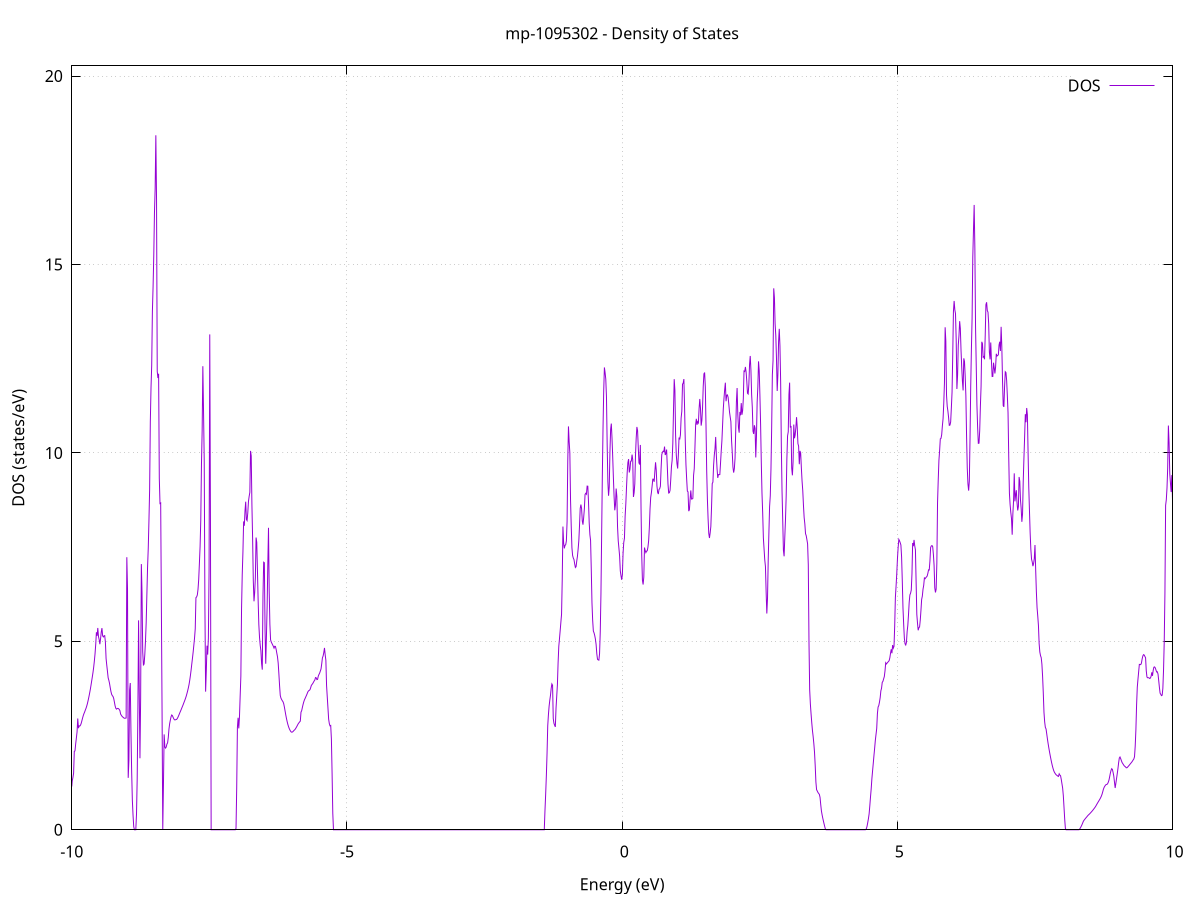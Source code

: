 set title 'mp-1095302 - Density of States'
set xlabel 'Energy (eV)'
set ylabel 'DOS (states/eV)'
set grid
set xrange [-10:10]
set yrange [0:20.269]
set xzeroaxis lt -1
set terminal png size 800,600
set output 'mp-1095302_dos_gnuplot.png'
plot '-' using 1:2 with lines title 'DOS'
-11.926200 0.000000
-11.913600 0.000000
-11.901100 0.000000
-11.888500 0.000000
-11.876000 0.000000
-11.863400 0.000000
-11.850800 0.000000
-11.838300 0.000000
-11.825700 0.000000
-11.813200 0.000000
-11.800600 0.000000
-11.788100 0.000000
-11.775500 0.000000
-11.762900 0.000000
-11.750400 0.000000
-11.737800 0.000000
-11.725300 0.000000
-11.712700 0.000000
-11.700100 0.000000
-11.687600 0.000000
-11.675000 0.000000
-11.662500 0.000000
-11.649900 0.000000
-11.637400 0.000000
-11.624800 0.000000
-11.612200 0.000000
-11.599700 0.000000
-11.587100 0.000000
-11.574600 0.000000
-11.562000 0.000000
-11.549400 0.000000
-11.536900 0.000000
-11.524300 0.000000
-11.511800 0.000000
-11.499200 0.000000
-11.486700 0.000000
-11.474100 0.000000
-11.461500 0.000000
-11.449000 0.000000
-11.436400 0.000000
-11.423900 0.000000
-11.411300 0.000000
-11.398700 0.000000
-11.386200 0.000000
-11.373600 0.000000
-11.361100 0.000000
-11.348500 0.000000
-11.336000 0.000000
-11.323400 0.000000
-11.310800 0.000000
-11.298300 0.000000
-11.285700 0.000000
-11.273200 0.000000
-11.260600 0.000000
-11.248000 0.000000
-11.235500 0.000000
-11.222900 0.000000
-11.210400 0.000000
-11.197800 0.000000
-11.185300 0.000000
-11.172700 0.000000
-11.160100 0.000000
-11.147600 0.000000
-11.135000 0.000000
-11.122500 0.000000
-11.109900 0.000000
-11.097400 0.000000
-11.084800 0.000000
-11.072200 0.000000
-11.059700 0.000000
-11.047100 0.000000
-11.034600 0.000000
-11.022000 0.000000
-11.009400 0.000000
-10.996900 0.000000
-10.984300 0.000000
-10.971800 0.000000
-10.959200 0.000000
-10.946700 0.000000
-10.934100 0.000000
-10.921500 0.000000
-10.909000 0.000000
-10.896400 0.000000
-10.883900 0.000000
-10.871300 0.000000
-10.858700 0.000000
-10.846200 0.000000
-10.833600 0.000000
-10.821100 0.000000
-10.808500 0.000000
-10.796000 0.000000
-10.783400 0.001900
-10.770800 0.268800
-10.758300 0.846300
-10.745700 1.133600
-10.733200 1.295500
-10.720600 1.533700
-10.708000 1.803100
-10.695500 2.099800
-10.682900 2.439000
-10.670400 2.681500
-10.657800 2.599900
-10.645300 2.637700
-10.632700 2.702700
-10.620100 2.768400
-10.607600 2.786500
-10.595000 2.846200
-10.582500 2.894200
-10.569900 2.961500
-10.557300 3.149400
-10.544800 3.613200
-10.532200 4.345500
-10.519700 4.712000
-10.507100 4.952400
-10.494600 5.365100
-10.482000 5.304400
-10.469400 5.204800
-10.456900 5.406000
-10.444300 5.802100
-10.431800 6.258100
-10.419200 6.241200
-10.406600 6.431800
-10.394100 6.621700
-10.381500 7.037300
-10.369000 9.420900
-10.356400 8.901500
-10.343900 7.819700
-10.331300 7.392600
-10.318700 6.806900
-10.306200 6.569900
-10.293600 6.564400
-10.281100 6.620800
-10.268500 6.576200
-10.255900 6.462800
-10.243400 6.499100
-10.230800 6.655800
-10.218300 6.967600
-10.205700 7.449800
-10.193200 7.878700
-10.180600 8.552600
-10.168000 9.383100
-10.155500 16.476000
-10.142900 3.713300
-10.130400 3.872000
-10.117800 4.105300
-10.105200 4.140500
-10.092700 4.322200
-10.080100 5.163800
-10.067600 6.886100
-10.055000 7.813600
-10.042500 22.031000
-10.029900 0.648600
-10.017300 0.826500
-10.004800 1.057700
-9.992200 1.295000
-9.979700 1.382200
-9.967100 1.502100
-9.954500 2.081300
-9.942000 2.093500
-9.929400 2.279200
-9.916900 2.435400
-9.904300 2.595300
-9.891800 2.952500
-9.879200 2.695600
-9.866600 2.756800
-9.854100 2.752500
-9.841500 2.776100
-9.829000 2.824200
-9.816400 2.894100
-9.803800 2.966800
-9.791300 3.030500
-9.778700 3.083000
-9.766200 3.126200
-9.753600 3.177900
-9.741100 3.225000
-9.728500 3.282200
-9.715900 3.350700
-9.703400 3.429700
-9.690800 3.515400
-9.678300 3.607300
-9.665700 3.706800
-9.653100 3.814800
-9.640600 3.931000
-9.628000 4.047400
-9.615500 4.167500
-9.602900 4.305200
-9.590400 4.471900
-9.577800 4.665100
-9.565200 4.918400
-9.552700 5.239800
-9.540100 5.146500
-9.527600 5.355200
-9.515000 5.125200
-9.502500 5.046200
-9.489900 4.924000
-9.477300 5.066000
-9.464800 5.246500
-9.452200 5.351200
-9.439700 5.147000
-9.427100 5.117000
-9.414500 5.145300
-9.402000 5.151300
-9.389400 4.983100
-9.376900 4.543600
-9.364300 4.365600
-9.351800 4.199700
-9.339200 4.031200
-9.326600 3.965900
-9.314100 3.881700
-9.301500 3.771700
-9.289000 3.670300
-9.276400 3.595800
-9.263800 3.559800
-9.251300 3.537700
-9.238700 3.486000
-9.226200 3.391900
-9.213600 3.292000
-9.201100 3.226800
-9.188500 3.201500
-9.175900 3.214700
-9.163400 3.221700
-9.150800 3.213300
-9.138300 3.193900
-9.125700 3.161700
-9.113100 3.070700
-9.100600 3.039900
-9.088000 3.012700
-9.075500 2.993900
-9.062900 2.979100
-9.050400 2.962400
-9.037800 2.958800
-9.025200 2.962100
-9.012700 2.965400
-9.000100 7.232500
-8.987600 6.388400
-8.975000 1.377000
-8.962400 1.842400
-8.949900 3.707400
-8.937300 3.894600
-8.924800 2.586200
-8.912200 1.537900
-8.899700 0.786500
-8.887100 0.382700
-8.874500 0.082900
-8.862000 0.000000
-8.849400 0.000000
-8.836900 0.000000
-8.824300 0.410500
-8.811700 1.358000
-8.799200 3.147400
-8.786600 5.556500
-8.774100 3.670200
-8.761500 1.898400
-8.749000 3.490200
-8.736400 7.049600
-8.723800 6.282500
-8.711300 4.721400
-8.698700 4.374500
-8.686200 4.396700
-8.673600 4.644100
-8.661000 5.008300
-8.648500 5.492500
-8.635900 6.230000
-8.623400 6.958700
-8.610800 7.466400
-8.598300 8.192400
-8.585700 9.021100
-8.573100 10.827600
-8.560600 11.730100
-8.548000 12.322700
-8.535500 13.753900
-8.522900 14.414800
-8.510300 15.237300
-8.497800 16.374100
-8.485200 17.021700
-8.472700 18.426800
-8.460100 16.713300
-8.447600 12.166800
-8.435000 11.986700
-8.422400 12.100800
-8.409900 9.326800
-8.397300 8.657300
-8.384800 8.670700
-8.372200 5.926400
-8.359600 3.100000
-8.347100 0.000000
-8.334500 1.205400
-8.322000 2.531100
-8.309400 2.200600
-8.296900 2.167300
-8.284300 2.195000
-8.271700 2.272400
-8.259200 2.306400
-8.246600 2.450400
-8.234100 2.675800
-8.221500 2.817700
-8.208900 2.914900
-8.196400 2.998600
-8.183800 3.045600
-8.171300 3.027100
-8.158700 2.982800
-8.146200 2.942600
-8.133600 2.917400
-8.121000 2.915700
-8.108500 2.924200
-8.095900 2.927300
-8.083400 2.951500
-8.070800 2.986800
-8.058300 3.028000
-8.045700 3.073100
-8.033100 3.119900
-8.020600 3.161200
-8.008000 3.206000
-7.995500 3.251900
-7.982900 3.296300
-7.970300 3.343500
-7.957800 3.392500
-7.945200 3.439600
-7.932700 3.491500
-7.920100 3.549100
-7.907600 3.615000
-7.895000 3.686100
-7.882400 3.764400
-7.869900 3.852100
-7.857300 3.963700
-7.844800 4.091500
-7.832200 4.236700
-7.819600 4.400000
-7.807100 4.555400
-7.794500 4.720500
-7.782000 4.903700
-7.769400 5.091000
-7.756900 5.332200
-7.744300 6.158200
-7.731700 6.178900
-7.719200 6.229000
-7.706600 6.379200
-7.694100 6.638600
-7.681500 7.067200
-7.668900 7.514800
-7.656400 8.215600
-7.643800 9.701200
-7.631300 10.582200
-7.618700 12.300300
-7.606200 11.097500
-7.593600 9.793100
-7.581000 5.892700
-7.568500 3.665000
-7.555900 4.217300
-7.543400 4.884000
-7.530800 4.648900
-7.518200 5.079100
-7.505700 6.857300
-7.493100 13.144200
-7.480600 8.235000
-7.468000 0.000000
-7.455500 0.000000
-7.442900 0.000000
-7.430300 0.000000
-7.417800 0.000000
-7.405200 0.000000
-7.392700 0.000000
-7.380100 0.000000
-7.367500 0.000000
-7.355000 0.000000
-7.342400 0.000000
-7.329900 0.000000
-7.317300 0.000000
-7.304800 0.000000
-7.292200 0.000000
-7.279600 0.000000
-7.267100 0.000000
-7.254500 0.000000
-7.242000 0.000000
-7.229400 0.000000
-7.216800 0.000000
-7.204300 0.000000
-7.191700 0.000000
-7.179200 0.000000
-7.166600 0.000000
-7.154100 0.000000
-7.141500 0.000000
-7.128900 0.000000
-7.116400 0.000000
-7.103800 0.000000
-7.091300 0.000000
-7.078700 0.000000
-7.066100 0.000000
-7.053600 0.000000
-7.041000 0.000000
-7.028500 0.000000
-7.015900 0.038500
-7.003400 1.127900
-6.990800 2.711900
-6.978200 2.971200
-6.965700 2.690700
-6.953100 3.003800
-6.940600 3.547800
-6.928000 4.078100
-6.915400 5.875300
-6.902900 6.778400
-6.890300 7.374100
-6.877800 8.181600
-6.865200 8.067000
-6.852700 8.460200
-6.840100 8.705500
-6.827500 8.233500
-6.815000 8.203800
-6.802400 8.405800
-6.789900 8.712600
-6.777300 8.846100
-6.764700 8.953700
-6.752200 10.052800
-6.739600 9.919000
-6.727100 8.619200
-6.714500 7.733700
-6.702000 6.605600
-6.689400 6.062800
-6.676800 6.299100
-6.664300 6.697700
-6.651700 7.754000
-6.639200 7.626700
-6.626600 6.875900
-6.614000 6.085700
-6.601500 5.446700
-6.588900 5.105000
-6.576400 4.893700
-6.563800 4.750400
-6.551300 4.411600
-6.538700 4.248400
-6.526100 6.199500
-6.513600 7.099900
-6.501000 7.086100
-6.488500 5.292600
-6.475900 4.406500
-6.463400 5.134200
-6.450800 5.902800
-6.438200 7.046900
-6.425700 8.011700
-6.413100 6.340000
-6.400600 5.451700
-6.388000 5.040600
-6.375400 4.981100
-6.362900 4.943300
-6.350300 4.905700
-6.337800 4.867400
-6.325200 4.820400
-6.312700 4.868800
-6.300100 4.865400
-6.287500 4.790300
-6.275000 4.688000
-6.262400 4.589300
-6.249900 4.424500
-6.237300 4.139900
-6.224700 3.827400
-6.212200 3.566000
-6.199600 3.493600
-6.187100 3.456300
-6.174500 3.422700
-6.162000 3.396900
-6.149400 3.344800
-6.136800 3.254500
-6.124300 3.150300
-6.111700 3.045200
-6.099200 2.951400
-6.086600 2.867500
-6.074000 2.795100
-6.061500 2.735000
-6.048900 2.685400
-6.036400 2.646200
-6.023800 2.614000
-6.011300 2.592400
-5.998700 2.589800
-5.986100 2.598200
-5.973600 2.617900
-5.961000 2.639600
-5.948500 2.653700
-5.935900 2.679000
-5.923300 2.709500
-5.910800 2.741600
-5.898200 2.778600
-5.885700 2.811900
-5.873100 2.837700
-5.860600 2.861300
-5.848000 2.882500
-5.835400 3.121300
-5.822900 3.159900
-5.810300 3.245400
-5.797800 3.325100
-5.785200 3.392900
-5.772600 3.448200
-5.760100 3.486800
-5.747500 3.529600
-5.735000 3.569700
-5.722400 3.615500
-5.709900 3.660700
-5.697300 3.687500
-5.684700 3.698400
-5.672200 3.717400
-5.659600 3.769900
-5.647100 3.830800
-5.634500 3.855500
-5.621900 3.880000
-5.609400 3.913700
-5.596800 3.947200
-5.584300 3.972400
-5.571700 4.039200
-5.559200 4.032300
-5.546600 3.984600
-5.534000 3.990800
-5.521500 4.075900
-5.508900 4.121100
-5.496400 4.157200
-5.483800 4.212700
-5.471200 4.268000
-5.458700 4.404000
-5.446100 4.561000
-5.433600 4.611700
-5.421000 4.701900
-5.408500 4.824500
-5.395900 4.642200
-5.383300 4.496700
-5.370800 3.830600
-5.358200 3.526500
-5.345700 3.236700
-5.333100 2.936100
-5.320500 2.815900
-5.308000 2.757800
-5.295400 2.766700
-5.282900 2.409000
-5.270300 1.492600
-5.257800 0.439700
-5.245200 0.000000
-5.232600 0.000000
-5.220100 0.000000
-5.207500 0.000000
-5.195000 0.000000
-5.182400 0.000000
-5.169800 0.000000
-5.157300 0.000000
-5.144700 0.000000
-5.132200 0.000000
-5.119600 0.000000
-5.107100 0.000000
-5.094500 0.000000
-5.081900 0.000000
-5.069400 0.000000
-5.056800 0.000000
-5.044300 0.000000
-5.031700 0.000000
-5.019200 0.000000
-5.006600 0.000000
-4.994000 0.000000
-4.981500 0.000000
-4.968900 0.000000
-4.956400 0.000000
-4.943800 0.000000
-4.931200 0.000000
-4.918700 0.000000
-4.906100 0.000000
-4.893600 0.000000
-4.881000 0.000000
-4.868500 0.000000
-4.855900 0.000000
-4.843300 0.000000
-4.830800 0.000000
-4.818200 0.000000
-4.805700 0.000000
-4.793100 0.000000
-4.780500 0.000000
-4.768000 0.000000
-4.755400 0.000000
-4.742900 0.000000
-4.730300 0.000000
-4.717800 0.000000
-4.705200 0.000000
-4.692600 0.000000
-4.680100 0.000000
-4.667500 0.000000
-4.655000 0.000000
-4.642400 0.000000
-4.629800 0.000000
-4.617300 0.000000
-4.604700 0.000000
-4.592200 0.000000
-4.579600 0.000000
-4.567100 0.000000
-4.554500 0.000000
-4.541900 0.000000
-4.529400 0.000000
-4.516800 0.000000
-4.504300 0.000000
-4.491700 0.000000
-4.479100 0.000000
-4.466600 0.000000
-4.454000 0.000000
-4.441500 0.000000
-4.428900 0.000000
-4.416400 0.000000
-4.403800 0.000000
-4.391200 0.000000
-4.378700 0.000000
-4.366100 0.000000
-4.353600 0.000000
-4.341000 0.000000
-4.328400 0.000000
-4.315900 0.000000
-4.303300 0.000000
-4.290800 0.000000
-4.278200 0.000000
-4.265700 0.000000
-4.253100 0.000000
-4.240500 0.000000
-4.228000 0.000000
-4.215400 0.000000
-4.202900 0.000000
-4.190300 0.000000
-4.177700 0.000000
-4.165200 0.000000
-4.152600 0.000000
-4.140100 0.000000
-4.127500 0.000000
-4.115000 0.000000
-4.102400 0.000000
-4.089800 0.000000
-4.077300 0.000000
-4.064700 0.000000
-4.052200 0.000000
-4.039600 0.000000
-4.027000 0.000000
-4.014500 0.000000
-4.001900 0.000000
-3.989400 0.000000
-3.976800 0.000000
-3.964300 0.000000
-3.951700 0.000000
-3.939100 0.000000
-3.926600 0.000000
-3.914000 0.000000
-3.901500 0.000000
-3.888900 0.000000
-3.876300 0.000000
-3.863800 0.000000
-3.851200 0.000000
-3.838700 0.000000
-3.826100 0.000000
-3.813600 0.000000
-3.801000 0.000000
-3.788400 0.000000
-3.775900 0.000000
-3.763300 0.000000
-3.750800 0.000000
-3.738200 0.000000
-3.725600 0.000000
-3.713100 0.000000
-3.700500 0.000000
-3.688000 0.000000
-3.675400 0.000000
-3.662900 0.000000
-3.650300 0.000000
-3.637700 0.000000
-3.625200 0.000000
-3.612600 0.000000
-3.600100 0.000000
-3.587500 0.000000
-3.574900 0.000000
-3.562400 0.000000
-3.549800 0.000000
-3.537300 0.000000
-3.524700 0.000000
-3.512200 0.000000
-3.499600 0.000000
-3.487000 0.000000
-3.474500 0.000000
-3.461900 0.000000
-3.449400 0.000000
-3.436800 0.000000
-3.424300 0.000000
-3.411700 0.000000
-3.399100 0.000000
-3.386600 0.000000
-3.374000 0.000000
-3.361500 0.000000
-3.348900 0.000000
-3.336300 0.000000
-3.323800 0.000000
-3.311200 0.000000
-3.298700 0.000000
-3.286100 0.000000
-3.273600 0.000000
-3.261000 0.000000
-3.248400 0.000000
-3.235900 0.000000
-3.223300 0.000000
-3.210800 0.000000
-3.198200 0.000000
-3.185600 0.000000
-3.173100 0.000000
-3.160500 0.000000
-3.148000 0.000000
-3.135400 0.000000
-3.122900 0.000000
-3.110300 0.000000
-3.097700 0.000000
-3.085200 0.000000
-3.072600 0.000000
-3.060100 0.000000
-3.047500 0.000000
-3.034900 0.000000
-3.022400 0.000000
-3.009800 0.000000
-2.997300 0.000000
-2.984700 0.000000
-2.972200 0.000000
-2.959600 0.000000
-2.947000 0.000000
-2.934500 0.000000
-2.921900 0.000000
-2.909400 0.000000
-2.896800 0.000000
-2.884200 0.000000
-2.871700 0.000000
-2.859100 0.000000
-2.846600 0.000000
-2.834000 0.000000
-2.821500 0.000000
-2.808900 0.000000
-2.796300 0.000000
-2.783800 0.000000
-2.771200 0.000000
-2.758700 0.000000
-2.746100 0.000000
-2.733500 0.000000
-2.721000 0.000000
-2.708400 0.000000
-2.695900 0.000000
-2.683300 0.000000
-2.670800 0.000000
-2.658200 0.000000
-2.645600 0.000000
-2.633100 0.000000
-2.620500 0.000000
-2.608000 0.000000
-2.595400 0.000000
-2.582800 0.000000
-2.570300 0.000000
-2.557700 0.000000
-2.545200 0.000000
-2.532600 0.000000
-2.520100 0.000000
-2.507500 0.000000
-2.494900 0.000000
-2.482400 0.000000
-2.469800 0.000000
-2.457300 0.000000
-2.444700 0.000000
-2.432100 0.000000
-2.419600 0.000000
-2.407000 0.000000
-2.394500 0.000000
-2.381900 0.000000
-2.369400 0.000000
-2.356800 0.000000
-2.344200 0.000000
-2.331700 0.000000
-2.319100 0.000000
-2.306600 0.000000
-2.294000 0.000000
-2.281400 0.000000
-2.268900 0.000000
-2.256300 0.000000
-2.243800 0.000000
-2.231200 0.000000
-2.218700 0.000000
-2.206100 0.000000
-2.193500 0.000000
-2.181000 0.000000
-2.168400 0.000000
-2.155900 0.000000
-2.143300 0.000000
-2.130700 0.000000
-2.118200 0.000000
-2.105600 0.000000
-2.093100 0.000000
-2.080500 0.000000
-2.068000 0.000000
-2.055400 0.000000
-2.042800 0.000000
-2.030300 0.000000
-2.017700 0.000000
-2.005200 0.000000
-1.992600 0.000000
-1.980100 0.000000
-1.967500 0.000000
-1.954900 0.000000
-1.942400 0.000000
-1.929800 0.000000
-1.917300 0.000000
-1.904700 0.000000
-1.892100 0.000000
-1.879600 0.000000
-1.867000 0.000000
-1.854500 0.000000
-1.841900 0.000000
-1.829400 0.000000
-1.816800 0.000000
-1.804200 0.000000
-1.791700 0.000000
-1.779100 0.000000
-1.766600 0.000000
-1.754000 0.000000
-1.741400 0.000000
-1.728900 0.000000
-1.716300 0.000000
-1.703800 0.000000
-1.691200 0.000000
-1.678700 0.000000
-1.666100 0.000000
-1.653500 0.000000
-1.641000 0.000000
-1.628400 0.000000
-1.615900 0.000000
-1.603300 0.000000
-1.590700 0.000000
-1.578200 0.000000
-1.565600 0.000000
-1.553100 0.000000
-1.540500 0.000000
-1.528000 0.000000
-1.515400 0.000000
-1.502800 0.000000
-1.490300 0.000000
-1.477700 0.000000
-1.465200 0.000000
-1.452600 0.000000
-1.440000 0.000000
-1.427500 0.000000
-1.414900 0.000000
-1.402400 0.502200
-1.389800 0.940200
-1.377300 1.425200
-1.364700 2.014600
-1.352100 2.757900
-1.339600 3.051900
-1.327000 3.279800
-1.314500 3.437900
-1.301900 3.569500
-1.289300 3.752200
-1.276800 3.869500
-1.264200 3.834300
-1.251700 2.953200
-1.239100 2.824100
-1.226600 2.772700
-1.214000 2.729700
-1.201400 3.223300
-1.188900 3.537400
-1.176300 3.850900
-1.163800 4.429400
-1.151200 4.864200
-1.138600 5.069900
-1.126100 5.280600
-1.113500 5.502500
-1.101000 5.717400
-1.088400 6.643000
-1.075900 8.045400
-1.063300 7.611400
-1.050700 7.466100
-1.038200 7.545700
-1.025600 7.564200
-1.013100 7.665500
-1.000500 8.178900
-0.987900 9.793700
-0.975400 10.702000
-0.962800 10.298700
-0.950300 9.998400
-0.937700 8.749600
-0.925200 8.062300
-0.912600 7.483900
-0.900000 7.276900
-0.887500 7.209000
-0.874900 7.168600
-0.862400 7.054400
-0.849800 6.959600
-0.837200 6.980900
-0.824700 7.131500
-0.812100 7.259900
-0.799600 7.449600
-0.787000 7.672100
-0.774500 8.077800
-0.761900 8.528500
-0.749300 8.628600
-0.736800 8.521100
-0.724200 8.194400
-0.711700 8.095100
-0.699100 8.282300
-0.686500 8.516800
-0.674000 8.898500
-0.661400 8.927900
-0.648900 8.904100
-0.636300 9.119300
-0.623800 9.116100
-0.611200 8.699900
-0.598600 8.148900
-0.586100 7.830600
-0.573500 7.675900
-0.561000 6.910300
-0.548400 6.026800
-0.535800 5.560300
-0.523300 5.272400
-0.510700 5.225900
-0.498200 5.153500
-0.485600 5.058300
-0.473100 4.914400
-0.460500 4.670800
-0.447900 4.524800
-0.435400 4.507700
-0.422800 4.500600
-0.410300 4.673000
-0.397700 5.247200
-0.385200 6.252400
-0.372600 7.817300
-0.360000 9.380700
-0.347500 10.660100
-0.334900 11.651400
-0.322400 12.267200
-0.309800 12.128400
-0.297200 11.955300
-0.284700 11.474100
-0.272100 10.224200
-0.259600 9.239100
-0.247000 8.862500
-0.234500 9.092100
-0.221900 10.017800
-0.209300 10.625800
-0.196800 10.777700
-0.184200 10.394700
-0.171700 9.902000
-0.159100 9.342300
-0.146500 8.846300
-0.134000 8.476800
-0.121400 8.619900
-0.108900 9.054000
-0.096300 8.843000
-0.083800 8.046200
-0.071200 7.666900
-0.058600 7.471700
-0.046100 7.264600
-0.033500 6.868100
-0.021000 6.741700
-0.008400 6.632400
0.004200 6.766400
0.016700 7.336800
0.029300 7.623600
0.041800 7.734400
0.054400 8.324700
0.066900 8.652000
0.079500 9.088800
0.092100 9.489100
0.104600 9.744300
0.117200 9.835500
0.129700 9.479900
0.142300 9.568600
0.154900 9.779500
0.167400 9.783700
0.180000 9.954000
0.192500 9.816600
0.205100 8.831300
0.217600 8.942600
0.230200 9.181300
0.242800 9.942300
0.255300 10.393100
0.267900 10.688600
0.280400 10.590400
0.293000 10.142100
0.305600 9.736000
0.318100 9.690800
0.330700 10.210600
0.343200 8.536700
0.355800 7.286500
0.368300 6.625200
0.380900 6.507400
0.393500 6.704100
0.406000 7.488600
0.418600 7.408100
0.431100 7.354600
0.443700 7.394200
0.456300 7.402500
0.468800 7.502000
0.481400 7.667800
0.493900 8.009000
0.506500 8.509000
0.519000 8.818600
0.531600 8.945000
0.544200 9.115300
0.556700 9.302800
0.569300 9.302800
0.581800 9.233400
0.594400 9.509100
0.607000 9.750500
0.619500 9.544300
0.632100 9.126800
0.644600 8.956400
0.657200 8.908300
0.669700 9.029100
0.682300 9.050500
0.694900 9.114000
0.707400 9.581000
0.720000 9.956700
0.732500 10.017700
0.745100 10.045600
0.757700 10.030800
0.770200 10.167600
0.782800 9.944700
0.795300 9.984500
0.807900 10.088800
0.820400 9.639600
0.833000 9.174600
0.845600 8.934600
0.858100 8.943600
0.870700 9.008300
0.883200 9.291600
0.895800 9.635300
0.908400 9.804100
0.920900 10.259000
0.933500 11.159700
0.946000 11.956800
0.958600 11.656500
0.971100 10.480900
0.983700 9.946300
0.996300 9.713700
1.008800 9.585700
1.021400 9.941600
1.033900 10.405800
1.046500 10.356100
1.059000 10.480100
1.071600 10.925700
1.084200 11.105100
1.096700 11.822400
1.109300 11.853800
1.121800 11.959300
1.134400 11.199600
1.147000 10.320200
1.159500 9.690200
1.172100 9.312300
1.184600 8.987400
1.197200 8.966000
1.209700 8.454800
1.222300 8.492300
1.234900 8.766200
1.247400 9.004200
1.260000 8.775700
1.272500 8.777800
1.285100 8.793600
1.297700 9.402500
1.310200 9.586200
1.322800 10.146600
1.335300 10.750000
1.347900 10.905500
1.360400 10.745300
1.373000 10.828900
1.385600 10.797800
1.398100 11.175200
1.410700 11.430000
1.423200 11.187000
1.435800 10.724100
1.448400 10.857900
1.460900 11.204800
1.473500 11.766900
1.486000 12.095900
1.498600 12.132600
1.511100 11.755500
1.523700 10.729000
1.536300 9.523300
1.548800 8.781400
1.561400 8.262500
1.573900 7.866100
1.586500 7.741400
1.599100 7.875300
1.611600 8.046900
1.624200 8.553800
1.636700 9.184800
1.649300 9.224100
1.661800 9.673300
1.674400 9.943100
1.687000 10.109600
1.699500 10.422900
1.712100 9.921500
1.724600 9.581100
1.737200 9.337100
1.749800 9.424700
1.762300 9.422700
1.774900 9.424300
1.787400 9.723200
1.800000 10.040200
1.812500 10.319300
1.825100 10.740100
1.837700 11.164100
1.850200 11.442200
1.862800 11.674900
1.875300 11.862500
1.887900 11.371200
1.900500 11.531800
1.913000 11.539800
1.925600 11.473700
1.938100 11.293600
1.950700 11.086600
1.963200 10.953900
1.975800 10.830000
1.988400 10.317700
2.000900 10.003300
2.013500 9.621300
2.026000 9.477200
2.038600 9.579400
2.051200 9.857000
2.063700 10.596700
2.076300 11.359300
2.088800 11.721100
2.101400 11.024200
2.113900 10.665000
2.126500 10.536600
2.139100 11.086600
2.151600 10.997200
2.164200 11.320700
2.176700 11.011800
2.189300 11.118900
2.201900 11.443400
2.214400 12.170800
2.227000 12.160000
2.239500 12.280100
2.252100 12.152700
2.264600 11.905700
2.277200 11.584100
2.289800 11.563000
2.302300 11.818900
2.314900 12.344400
2.327400 12.572000
2.340000 12.196000
2.352600 11.552100
2.365100 11.204800
2.377700 10.575200
2.390200 10.503100
2.402800 10.733500
2.415300 10.653000
2.427900 9.879200
2.440500 10.435200
2.453000 11.343800
2.465600 11.745300
2.478100 12.429300
2.490700 12.182500
2.503300 11.526900
2.515800 10.752000
2.528400 9.745200
2.540900 8.932100
2.553500 8.411800
2.566000 7.746000
2.578600 7.453800
2.591200 7.164000
2.603700 6.985000
2.616300 6.311500
2.628800 5.738300
2.641400 6.147900
2.653900 7.140900
2.666500 7.880500
2.679100 8.576600
2.691600 8.861700
2.704200 9.575900
2.716700 10.653900
2.729300 12.072800
2.741900 12.452800
2.754400 14.366700
2.767000 14.112400
2.779500 13.421200
2.792100 13.106800
2.804600 12.490500
2.817200 11.642700
2.829800 12.072000
2.842300 12.949900
2.854900 13.292700
2.867400 12.844300
2.880000 11.890800
2.892600 10.169900
2.905100 8.992300
2.917700 8.217300
2.930200 7.418500
2.942800 7.256500
2.955300 7.759400
2.967900 8.231700
2.980500 8.850300
2.993000 9.832700
3.005600 10.447300
3.018100 10.560600
3.030700 11.552000
3.043300 11.864000
3.055800 10.672100
3.068400 10.713900
3.080900 9.594400
3.093500 9.404700
3.106000 9.765100
3.118600 10.752100
3.131200 10.388100
3.143700 10.475400
3.156300 10.669700
3.168800 10.947800
3.181400 10.677000
3.194000 10.247000
3.206500 10.177800
3.219100 9.699800
3.231600 10.052700
3.244200 9.986700
3.256700 9.593000
3.269300 9.249400
3.281900 8.997700
3.294400 8.610000
3.307000 8.285600
3.319500 8.118100
3.332100 7.857200
3.344700 7.801300
3.357200 7.698200
3.369800 7.584900
3.382300 7.030600
3.394900 4.988900
3.407400 3.716900
3.420000 3.337000
3.432600 3.079500
3.445100 2.844000
3.457700 2.634900
3.470200 2.478500
3.482800 2.289900
3.495400 2.055500
3.507900 1.707600
3.520500 1.266800
3.533000 1.064300
3.545600 1.028400
3.558100 0.989300
3.570700 0.963900
3.583300 0.938600
3.595800 0.859300
3.608400 0.667900
3.620900 0.498800
3.633500 0.394100
3.646100 0.303700
3.658600 0.221600
3.671200 0.143700
3.683700 0.068400
3.696300 0.006100
3.708800 0.000000
3.721400 0.000000
3.734000 0.000000
3.746500 0.000000
3.759100 0.000000
3.771600 0.000000
3.784200 0.000000
3.796800 0.000000
3.809300 0.000000
3.821900 0.000000
3.834400 0.000000
3.847000 0.000000
3.859500 0.000000
3.872100 0.000000
3.884700 0.000000
3.897200 0.000000
3.909800 0.000000
3.922300 0.000000
3.934900 0.000000
3.947500 0.000000
3.960000 0.000000
3.972600 0.000000
3.985100 0.000000
3.997700 0.000000
4.010200 0.000000
4.022800 0.000000
4.035400 0.000000
4.047900 0.000000
4.060500 0.000000
4.073000 0.000000
4.085600 0.000000
4.098100 0.000000
4.110700 0.000000
4.123300 0.000000
4.135800 0.000000
4.148400 0.000000
4.160900 0.000000
4.173500 0.000000
4.186100 0.000000
4.198600 0.000000
4.211200 0.000000
4.223700 0.000000
4.236300 0.000000
4.248800 0.000000
4.261400 0.000000
4.274000 0.000000
4.286500 0.000000
4.299100 0.000000
4.311600 0.000000
4.324200 0.000000
4.336800 0.000000
4.349300 0.000000
4.361900 0.000000
4.374400 0.000000
4.387000 0.000000
4.399500 0.000000
4.412100 0.000000
4.424700 0.002400
4.437200 0.028000
4.449800 0.091600
4.462300 0.189100
4.474900 0.294900
4.487500 0.421100
4.500000 0.633400
4.512600 0.869900
4.525100 1.085000
4.537700 1.352700
4.550200 1.559700
4.562800 1.760200
4.575400 1.968800
4.587900 2.163900
4.600500 2.372000
4.613000 2.530600
4.625600 2.689700
4.638200 3.083100
4.650700 3.257700
4.663300 3.295900
4.675800 3.388000
4.688400 3.506000
4.700900 3.685500
4.713500 3.758600
4.726100 3.912700
4.738600 3.938300
4.751200 4.003800
4.763700 4.065400
4.776300 4.215800
4.788900 4.430300
4.801400 4.399000
4.814000 4.422400
4.826500 4.446000
4.839100 4.462600
4.851600 4.488800
4.864200 4.564600
4.876800 4.687800
4.889300 4.788500
4.901900 4.683300
4.914400 4.901200
4.927000 4.819400
4.939600 4.865000
4.952100 5.400300
4.964700 6.163500
4.977200 6.465400
4.989800 6.792100
5.002300 7.189800
5.014900 7.489300
5.027500 7.705300
5.040000 7.668300
5.052600 7.615900
5.065100 7.555600
5.077700 7.237300
5.090300 6.602200
5.102800 5.886200
5.115400 5.450600
5.127900 5.078600
5.140500 4.932200
5.153000 4.902600
5.165600 4.970300
5.178200 5.255800
5.190700 5.423500
5.203300 5.710800
5.215800 6.040400
5.228400 6.232000
5.241000 6.277900
5.253500 6.361200
5.266100 6.792200
5.278600 7.608800
5.291200 7.525100
5.303700 7.690800
5.316300 7.535200
5.328900 7.430400
5.341400 6.575800
5.354000 5.719000
5.366500 5.486600
5.379100 5.293100
5.391700 5.361600
5.404200 5.380600
5.416800 5.559700
5.429300 5.818300
5.441900 6.112200
5.454400 6.198100
5.467000 6.383300
5.479600 6.487800
5.492100 6.681300
5.504700 6.661900
5.517200 6.687700
5.529800 6.708900
5.542400 6.732200
5.554900 6.804400
5.567500 6.897900
5.580000 6.893000
5.592600 7.129000
5.605100 7.490900
5.617700 7.530800
5.630300 7.540900
5.642800 7.512300
5.655400 7.304100
5.667900 7.021000
5.680500 6.421300
5.693000 6.297000
5.705600 6.385700
5.718200 7.072800
5.730700 8.674200
5.743300 9.280400
5.755800 9.800900
5.768400 10.058000
5.781000 10.371800
5.793500 10.384400
5.806100 10.482100
5.818600 10.716400
5.831200 10.907300
5.843700 11.308100
5.856300 11.850100
5.868900 13.332900
5.881400 12.965600
5.894000 11.531800
5.906500 11.236500
5.919100 11.109100
5.931700 10.938300
5.944200 10.730800
5.956800 10.738200
5.969300 10.821900
5.981900 11.199000
5.994400 11.611400
6.007000 12.605100
6.019600 13.748700
6.032100 14.031600
6.044700 13.799000
6.057200 13.691000
6.069800 12.997200
6.082400 11.695600
6.094900 12.058700
6.107500 12.861600
6.120000 13.103600
6.132600 13.495600
6.145100 13.298500
6.157700 12.716000
6.170300 12.273100
6.182800 11.902300
6.195400 11.657800
6.207900 12.508800
6.220500 12.426600
6.233100 12.039300
6.245600 11.515700
6.258200 10.453200
6.270700 9.602500
6.283300 9.176200
6.295800 8.999400
6.308400 9.253600
6.321000 10.367300
6.333500 11.759200
6.346100 12.749600
6.358600 13.572900
6.371200 15.190700
6.383800 15.914500
6.396300 16.579700
6.408900 15.433900
6.421400 13.336800
6.434000 12.312200
6.446500 11.264700
6.459100 10.687400
6.471700 10.252800
6.484200 10.257400
6.496800 10.586300
6.509300 11.242500
6.521900 11.765300
6.534500 12.947800
6.547000 12.900600
6.559600 12.539900
6.572100 12.554300
6.584700 12.484900
6.597200 13.115300
6.609800 13.932600
6.622400 13.996600
6.634900 13.775200
6.647500 13.734200
6.660000 13.424800
6.672600 12.672600
6.685200 12.480800
6.697700 12.930000
6.710300 12.434800
6.722800 12.026500
6.735400 12.028400
6.747900 12.393300
6.760500 12.261700
6.773100 12.107300
6.785600 12.279700
6.798200 12.629800
6.810700 12.571000
6.823300 12.581100
6.835900 12.605200
6.848400 12.864700
6.861000 12.950300
6.873500 12.704000
6.886100 13.344600
6.898600 12.827400
6.911200 11.947200
6.923800 11.256600
6.936300 11.222700
6.948900 11.756600
6.961400 12.153200
6.974000 12.131200
6.986600 11.918600
6.999100 11.514100
7.011700 11.064900
7.024200 9.919100
7.036800 8.930300
7.049300 8.629200
7.061900 8.420700
7.074500 8.260100
7.087000 7.829200
7.099600 8.388700
7.112100 8.730100
7.124700 9.457100
7.137200 8.714400
7.149800 8.887200
7.162400 9.009600
7.174900 8.676000
7.187500 8.472500
7.200000 8.576400
7.212600 9.360600
7.225200 9.249000
7.237700 8.755300
7.250300 8.525300
7.262800 8.170500
7.275400 8.383600
7.287900 9.247000
7.300500 9.860400
7.313100 10.424600
7.325600 11.026700
7.338200 10.814300
7.350700 11.191200
7.363300 11.010600
7.375900 10.016100
7.388400 9.091900
7.401000 8.470600
7.413500 7.878600
7.426100 7.441600
7.438600 7.181900
7.451200 7.109000
7.463800 6.994900
7.476300 7.065500
7.488900 7.196900
7.501400 7.555000
7.514000 6.897800
7.526600 6.311300
7.539100 5.893200
7.551700 5.672200
7.564200 5.418300
7.576800 4.939100
7.589300 4.716900
7.601900 4.620900
7.614500 4.567100
7.627000 4.395600
7.639600 4.070400
7.652100 3.633500
7.664700 3.118200
7.677300 2.862900
7.689800 2.715600
7.702400 2.675500
7.714900 2.545100
7.727500 2.409500
7.740000 2.287700
7.752600 2.174600
7.765200 2.069700
7.777700 1.970400
7.790300 1.876400
7.802800 1.787600
7.815400 1.706300
7.828000 1.635200
7.840500 1.575600
7.853100 1.530100
7.865600 1.499500
7.878200 1.472500
7.890700 1.453600
7.903300 1.439700
7.915900 1.423600
7.928400 1.416000
7.941000 1.484400
7.953500 1.451800
7.966100 1.434300
7.978700 1.337700
7.991200 1.222200
8.003800 1.107900
8.016300 0.904200
8.028900 0.593200
8.041400 0.278400
8.054000 0.033900
8.066600 0.000000
8.079100 0.000000
8.091700 0.000000
8.104200 0.000000
8.116800 0.000000
8.129400 0.000000
8.141900 0.000000
8.154500 0.000000
8.167000 0.000000
8.179600 0.000000
8.192100 0.000000
8.204700 0.000000
8.217300 0.000000
8.229800 0.000000
8.242400 0.000000
8.254900 0.000000
8.267500 0.000000
8.280100 0.000000
8.292600 0.000000
8.305200 0.003000
8.317700 0.029700
8.330300 0.060800
8.342800 0.096200
8.355400 0.136000
8.368000 0.180200
8.380500 0.225700
8.393100 0.253700
8.405600 0.277000
8.418200 0.300000
8.430800 0.322400
8.443300 0.343100
8.455900 0.366800
8.468400 0.387100
8.481000 0.404100
8.493500 0.422000
8.506100 0.441300
8.518700 0.461300
8.531200 0.482100
8.543800 0.503600
8.556300 0.526100
8.568900 0.549900
8.581500 0.574400
8.594000 0.599400
8.606600 0.628400
8.619100 0.661000
8.631700 0.693900
8.644200 0.724500
8.656800 0.754900
8.669400 0.785600
8.681900 0.817100
8.694500 0.851900
8.707000 0.891400
8.719600 0.942000
8.732100 1.005300
8.744700 1.076100
8.757300 1.123600
8.769800 1.156200
8.782400 1.183400
8.794900 1.201000
8.807500 1.204000
8.820100 1.219800
8.832600 1.259600
8.845200 1.315500
8.857700 1.402700
8.870300 1.498600
8.882800 1.574700
8.895400 1.620900
8.908000 1.601000
8.920500 1.520400
8.933100 1.425000
8.945600 1.266300
8.958200 1.109300
8.970800 1.231300
8.983300 1.357900
8.995900 1.485700
9.008400 1.618600
9.021000 1.776900
9.033500 1.903000
9.046100 1.930900
9.058700 1.887100
9.071200 1.834900
9.083800 1.785800
9.096300 1.756600
9.108900 1.727800
9.121500 1.699600
9.134000 1.682700
9.146600 1.668200
9.159100 1.645500
9.171700 1.644900
9.184200 1.662900
9.196800 1.683500
9.209400 1.705200
9.221900 1.727700
9.234500 1.750800
9.247000 1.773100
9.259600 1.794800
9.272200 1.822300
9.284700 1.851900
9.297300 1.877100
9.309800 1.939100
9.322400 2.217100
9.334900 2.652500
9.347500 3.312400
9.360100 3.782100
9.372600 3.994500
9.385200 4.193600
9.397700 4.388500
9.410300 4.384000
9.422900 4.382400
9.435400 4.421500
9.448000 4.528900
9.460500 4.609600
9.473100 4.646600
9.485600 4.637700
9.498200 4.599900
9.510800 4.564300
9.523300 4.217000
9.535900 4.053400
9.548400 4.032800
9.561000 4.035200
9.573600 4.030300
9.586100 4.013800
9.598700 4.025700
9.611200 4.072800
9.623800 4.176200
9.636300 4.084400
9.648900 4.227000
9.661500 4.313000
9.674000 4.321600
9.686600 4.296300
9.699100 4.242500
9.711700 4.186500
9.724300 4.192400
9.736800 4.131300
9.749400 3.961000
9.761900 3.779900
9.774500 3.625700
9.787000 3.593700
9.799600 3.559200
9.812200 3.569700
9.824700 3.748600
9.837300 4.240400
9.849800 4.990800
9.862400 6.269300
9.875000 8.607900
9.887500 8.759400
9.900100 9.068200
9.912600 9.598100
9.925200 10.725100
9.937700 10.278100
9.950300 9.452800
9.962900 9.197600
9.975400 8.962000
9.988000 9.411600
10.000500 8.719900
10.013100 8.376200
10.025700 8.811900
10.038200 9.131400
10.050800 9.539900
10.063300 9.664200
10.075900 10.461800
10.088400 10.974800
10.101000 11.710800
10.113600 12.630200
10.126100 11.584300
10.138700 9.172200
10.151200 7.340500
10.163800 6.161200
10.176300 5.111100
10.188900 4.529900
10.201500 4.949000
10.214000 5.522100
10.226600 6.181300
10.239100 6.861300
10.251700 7.101200
10.264300 7.038300
10.276800 7.103900
10.289400 7.580100
10.301900 8.281300
10.314500 8.171900
10.327000 8.295900
10.339600 8.322400
10.352200 8.330500
10.364700 8.379500
10.377300 8.291400
10.389800 8.031000
10.402400 7.792300
10.415000 8.002500
10.427500 8.249900
10.440100 7.601300
10.452600 6.885200
10.465200 6.369900
10.477700 6.162500
10.490300 6.112700
10.502900 6.258300
10.515400 6.533900
10.528000 6.221500
10.540500 5.848500
10.553100 5.594900
10.565700 5.709700
10.578200 6.011900
10.590800 6.320200
10.603300 6.472800
10.615900 6.444600
10.628400 6.486100
10.641000 6.628200
10.653600 6.488700
10.666100 6.345700
10.678700 6.100800
10.691200 5.836100
10.703800 5.607700
10.716400 5.609500
10.728900 5.486000
10.741500 5.444700
10.754000 5.531400
10.766600 6.151000
10.779100 6.570000
10.791700 6.660400
10.804300 6.878000
10.816800 7.009600
10.829400 7.506900
10.841900 7.190000
10.854500 7.046500
10.867100 7.110500
10.879600 7.060200
10.892200 6.858600
10.904700 6.698400
10.917300 6.693300
10.929800 6.917600
10.942400 7.310000
10.955000 7.307200
10.967500 7.191400
10.980100 7.024100
10.992600 6.810800
11.005200 6.694900
11.017800 6.652200
11.030300 6.809300
11.042900 7.267100
11.055400 7.690800
11.068000 7.866100
11.080500 7.766000
11.093100 7.595500
11.105700 7.476100
11.118200 7.996300
11.130800 8.115400
11.143300 8.342500
11.155900 8.162400
11.168500 8.099300
11.181000 8.032800
11.193600 8.001500
11.206100 7.627500
11.218700 7.087700
11.231200 6.626900
11.243800 6.359000
11.256400 5.882900
11.268900 5.480200
11.281500 5.220000
11.294000 5.062600
11.306600 4.936100
11.319200 4.782800
11.331700 4.666600
11.344300 4.594400
11.356800 4.513400
11.369400 4.417100
11.381900 4.318600
11.394500 4.331300
11.407100 4.463500
11.419600 4.243400
11.432200 4.263200
11.444700 4.318500
11.457300 4.196000
11.469900 4.018000
11.482400 3.863100
11.495000 3.676800
11.507500 3.571500
11.520100 3.519200
11.532600 3.276900
11.545200 2.983000
11.557800 2.728100
11.570300 2.549300
11.582900 2.435900
11.595400 2.369000
11.608000 2.371400
11.620600 2.484200
11.633100 2.664000
11.645700 2.939300
11.658200 3.383300
11.670800 3.517400
11.683300 3.252400
11.695900 3.008200
11.708500 2.786100
11.721000 2.647500
11.733600 2.492200
11.746100 2.314200
11.758700 2.072400
11.771200 1.908700
11.783800 1.831300
11.796400 1.811200
11.808900 1.950600
11.821500 1.936800
11.834000 1.848500
11.846600 1.781000
11.859200 1.729000
11.871700 1.672700
11.884300 1.615100
11.896800 1.551400
11.909400 1.448400
11.921900 1.471700
11.934500 1.447000
11.947100 1.344300
11.959600 1.279600
11.972200 1.089600
11.984700 0.837000
11.997300 0.589100
12.009900 0.333300
12.022400 0.069500
12.035000 0.018500
12.047500 0.000100
12.060100 0.000000
12.072600 0.000000
12.085200 0.000000
12.097800 0.000000
12.110300 0.000000
12.122900 0.000000
12.135400 0.000000
12.148000 0.000000
12.160600 0.000000
12.173100 0.000000
12.185700 0.000000
12.198200 0.000000
12.210800 0.000000
12.223300 0.000000
12.235900 0.000000
12.248500 0.000000
12.261000 0.000000
12.273600 0.000000
12.286100 0.000000
12.298700 0.000000
12.311300 0.000000
12.323800 0.000000
12.336400 0.000000
12.348900 0.000000
12.361500 0.000000
12.374000 0.000000
12.386600 0.000000
12.399200 0.000000
12.411700 0.000000
12.424300 0.000000
12.436800 0.000000
12.449400 0.000000
12.462000 0.000000
12.474500 0.000000
12.487100 0.000000
12.499600 0.000000
12.512200 0.000000
12.524700 0.000000
12.537300 0.000000
12.549900 0.000000
12.562400 0.000000
12.575000 0.000000
12.587500 0.000000
12.600100 0.000000
12.612700 0.000000
12.625200 0.000000
12.637800 0.000000
12.650300 0.000000
12.662900 0.000000
12.675400 0.000000
12.688000 0.000000
12.700600 0.000000
12.713100 0.000000
12.725700 0.000000
12.738200 0.000000
12.750800 0.000000
12.763400 0.000000
12.775900 0.000000
12.788500 0.000000
12.801000 0.000000
12.813600 0.000000
12.826100 0.000000
12.838700 0.000000
12.851300 0.000000
12.863800 0.000000
12.876400 0.000000
12.888900 0.000000
12.901500 0.000000
12.914100 0.000000
12.926600 0.000000
12.939200 0.000000
12.951700 0.000000
12.964300 0.000000
12.976800 0.000000
12.989400 0.000000
13.002000 0.000000
13.014500 0.000000
13.027100 0.000000
13.039600 0.000000
13.052200 0.000000
13.064800 0.000000
13.077300 0.000000
13.089900 0.000000
13.102400 0.000000
13.115000 0.000000
13.127500 0.000000
13.140100 0.000000
13.152700 0.000000
13.165200 0.000000
13.177800 0.000000
13.190300 0.000000
e
